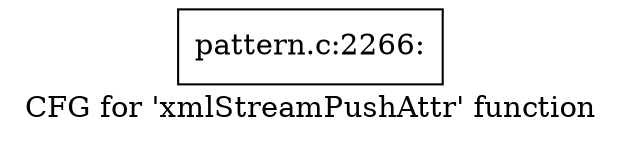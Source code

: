 digraph "CFG for 'xmlStreamPushAttr' function" {
	label="CFG for 'xmlStreamPushAttr' function";

	Node0x46155a0 [shape=record,label="{pattern.c:2266:}"];
}
